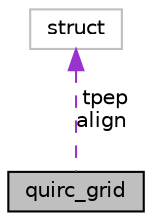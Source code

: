 digraph "quirc_grid"
{
  edge [fontname="Helvetica",fontsize="10",labelfontname="Helvetica",labelfontsize="10"];
  node [fontname="Helvetica",fontsize="10",shape=record];
  Node1 [label="quirc_grid",height=0.2,width=0.4,color="black", fillcolor="grey75", style="filled" fontcolor="black"];
  Node2 -> Node1 [dir="back",color="darkorchid3",fontsize="10",style="dashed",label=" tpep\nalign" ,fontname="Helvetica"];
  Node2 [label="struct",height=0.2,width=0.4,color="grey75", fillcolor="white", style="filled"];
}
